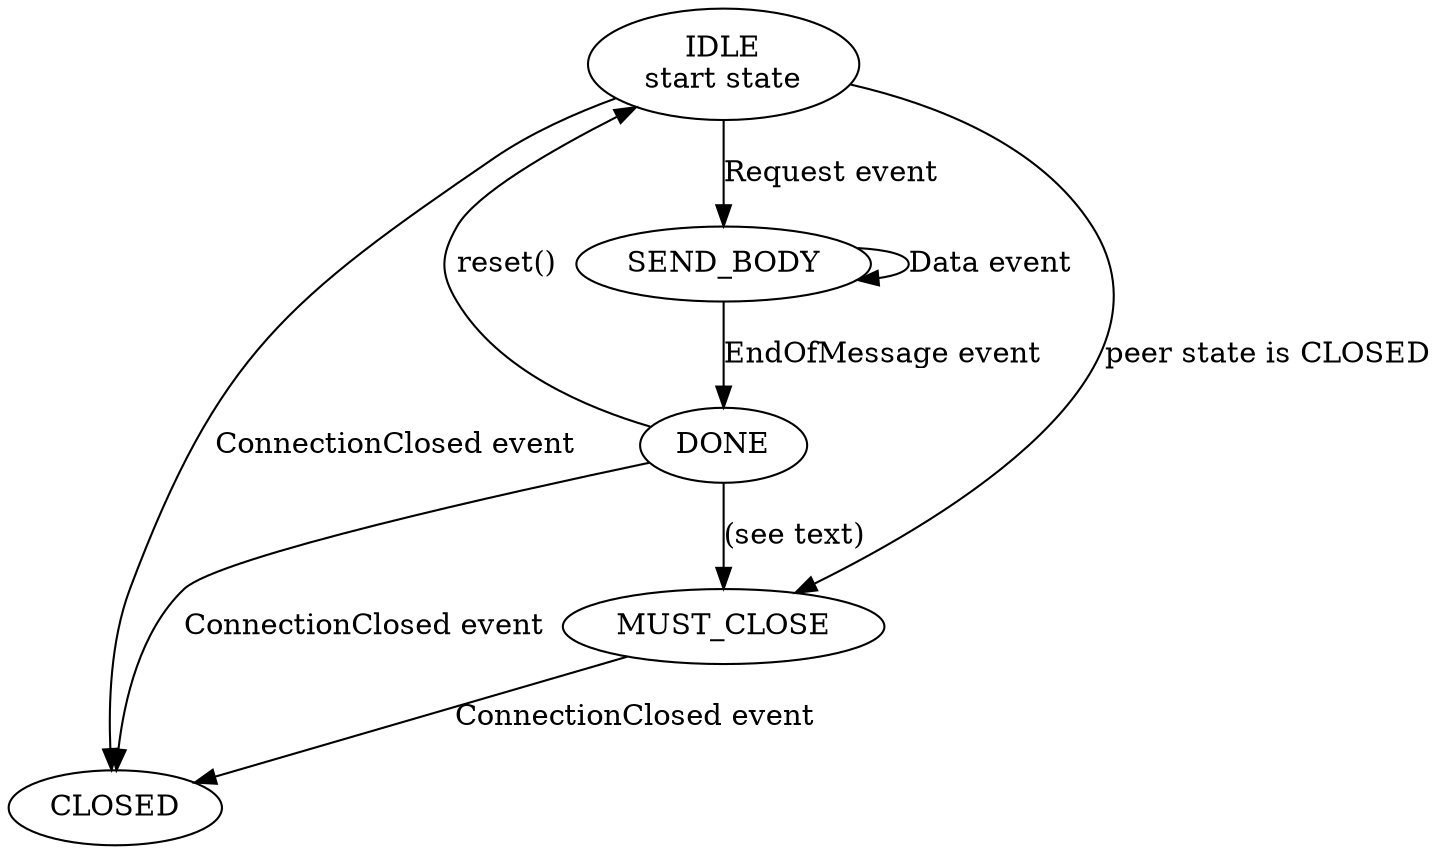 digraph {
  IDLE [label="IDLE\nstart state"]
  IDLE -> SEND_BODY [label="Request event"]
  SEND_BODY -> SEND_BODY [label="Data event"]
  SEND_BODY -> DONE [label="EndOfMessage event"]

  DONE -> CLOSED [label="ConnectionClosed event", weight=0]
  MUST_CLOSE -> CLOSED [label="ConnectionClosed event", weight=0]
  IDLE -> CLOSED [label="ConnectionClosed event", weight=0]

  IDLE -> MUST_CLOSE [label="peer state is CLOSED", weight=0]
  DONE -> MUST_CLOSE [label="(see text)"]

  DONE -> IDLE [label="reset()", weight=0]
}
